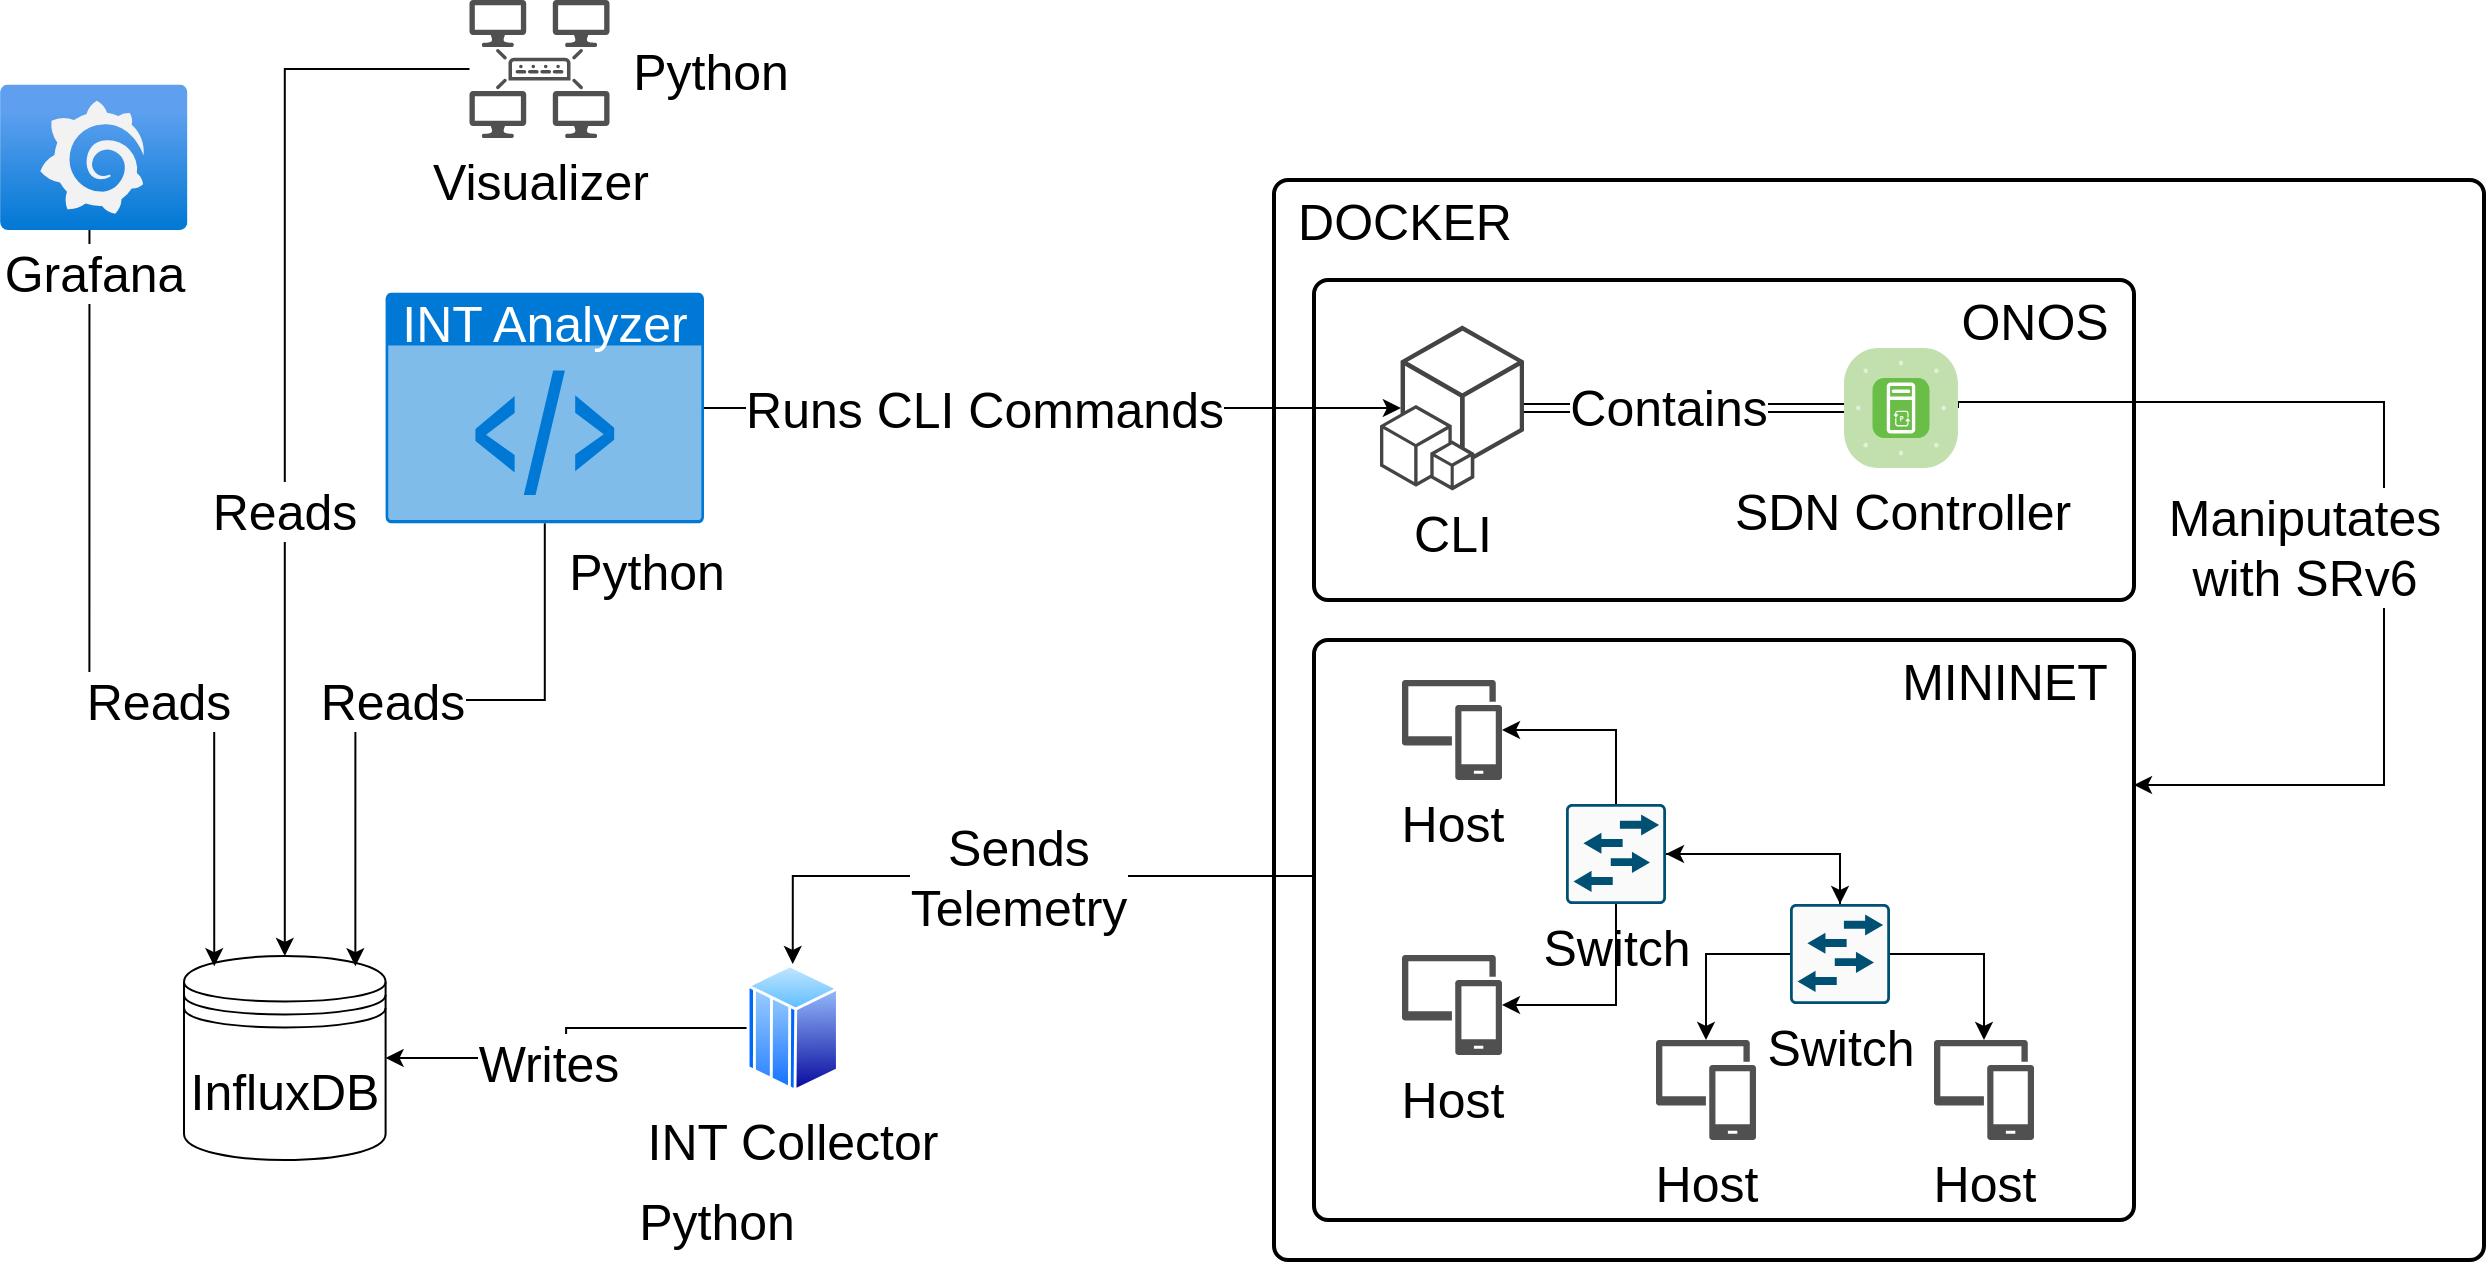 <mxfile version="26.2.2">
  <diagram name="Página-1" id="VqLqr_oehTiEtZfxVfmn">
    <mxGraphModel dx="2867" dy="1201" grid="1" gridSize="10" guides="1" tooltips="1" connect="1" arrows="1" fold="1" page="1" pageScale="1" pageWidth="827" pageHeight="1169" background="none" math="0" shadow="0">
      <root>
        <mxCell id="0" />
        <mxCell id="1" parent="0" />
        <mxCell id="L909cJxihNp31IS73p3x-10" value="" style="rounded=1;whiteSpace=wrap;html=1;absoluteArcSize=1;arcSize=14;strokeWidth=2;fontSize=25;" parent="1" vertex="1">
          <mxGeometry x="485" y="100" width="605" height="540" as="geometry" />
        </mxCell>
        <mxCell id="L909cJxihNp31IS73p3x-8" value="" style="rounded=1;whiteSpace=wrap;html=1;absoluteArcSize=1;arcSize=14;strokeWidth=2;fontSize=25;" parent="1" vertex="1">
          <mxGeometry x="505" y="150" width="410" height="160" as="geometry" />
        </mxCell>
        <mxCell id="yt6BolCJ6O4ZZ3NJw7HE-9" style="edgeStyle=orthogonalEdgeStyle;rounded=0;orthogonalLoop=1;jettySize=auto;html=1;fontSize=25;exitX=0.005;exitY=0.407;exitDx=0;exitDy=0;exitPerimeter=0;entryX=0.5;entryY=0;entryDx=0;entryDy=0;" parent="1" source="L909cJxihNp31IS73p3x-12" target="yt6BolCJ6O4ZZ3NJw7HE-7" edge="1">
          <mxGeometry relative="1" as="geometry">
            <mxPoint x="390" y="680" as="sourcePoint" />
          </mxGeometry>
        </mxCell>
        <mxCell id="yt6BolCJ6O4ZZ3NJw7HE-18" value="Sends&lt;br style=&quot;font-size: 25px;&quot;&gt;Telemetry" style="edgeLabel;html=1;align=center;verticalAlign=middle;resizable=0;points=[];fontSize=25;" parent="yt6BolCJ6O4ZZ3NJw7HE-9" vertex="1" connectable="0">
          <mxGeometry x="0.141" relative="1" as="geometry">
            <mxPoint x="25" as="offset" />
          </mxGeometry>
        </mxCell>
        <mxCell id="yt6BolCJ6O4ZZ3NJw7HE-6" style="edgeStyle=orthogonalEdgeStyle;rounded=0;orthogonalLoop=1;jettySize=auto;html=1;exitX=1;exitY=0.5;exitDx=0;exitDy=0;exitPerimeter=0;fontSize=25;entryX=1;entryY=0.25;entryDx=0;entryDy=0;" parent="1" source="yt6BolCJ6O4ZZ3NJw7HE-2" target="L909cJxihNp31IS73p3x-12" edge="1">
          <mxGeometry relative="1" as="geometry">
            <mxPoint x="985" y="240" as="targetPoint" />
            <Array as="points">
              <mxPoint x="827" y="211" />
              <mxPoint x="1040" y="211" />
              <mxPoint x="1040" y="403" />
            </Array>
          </mxGeometry>
        </mxCell>
        <mxCell id="yt6BolCJ6O4ZZ3NJw7HE-16" value="Maniputates&lt;br style=&quot;font-size: 25px;&quot;&gt;with SRv6" style="edgeLabel;html=1;align=center;verticalAlign=middle;resizable=0;points=[];fontSize=25;" parent="yt6BolCJ6O4ZZ3NJw7HE-6" vertex="1" connectable="0">
          <mxGeometry x="-0.595" y="-3" relative="1" as="geometry">
            <mxPoint x="68" y="69" as="offset" />
          </mxGeometry>
        </mxCell>
        <mxCell id="yt6BolCJ6O4ZZ3NJw7HE-24" value="&lt;font style=&quot;font-size: 25px;&quot; face=&quot;Helvetica&quot;&gt;Contains&lt;/font&gt;" style="edgeStyle=orthogonalEdgeStyle;rounded=0;sketch=0;hachureGap=4;jiggle=2;curveFitting=1;orthogonalLoop=1;jettySize=auto;html=1;entryX=1;entryY=0.5;entryDx=0;entryDy=0;shadow=0;strokeColor=default;fontFamily=Architects Daughter;fontSource=https%3A%2F%2Ffonts.googleapis.com%2Fcss%3Ffamily%3DArchitects%2BDaughter;fontSize=25;exitX=0;exitY=0.5;exitDx=0;exitDy=0;exitPerimeter=0;shape=link;entryPerimeter=0;" parent="1" source="yt6BolCJ6O4ZZ3NJw7HE-2" target="p_7pogcTV9KLCBR6zQ41-2" edge="1">
          <mxGeometry x="0.097" relative="1" as="geometry">
            <Array as="points">
              <mxPoint x="663" y="214" />
            </Array>
            <mxPoint as="offset" />
          </mxGeometry>
        </mxCell>
        <mxCell id="yt6BolCJ6O4ZZ3NJw7HE-2" value="SDN Controller" style="verticalLabelPosition=bottom;sketch=0;html=1;fillColor=#6ABD46;strokeColor=#ffffff;verticalAlign=top;align=center;points=[[0.085,0.085,0],[0.915,0.085,0],[0.915,0.915,0],[0.085,0.915,0],[0.25,0,0],[0.5,0,0],[0.75,0,0],[1,0.25,0],[1,0.5,0],[1,0.75,0],[0.75,1,0],[0.5,1,0],[0.25,1,0],[0,0.75,0],[0,0.5,0],[0,0.25,0]];pointerEvents=1;shape=mxgraph.cisco_safe.compositeIcon;bgIcon=mxgraph.cisco_safe.architecture.generic_appliance;resIcon=mxgraph.cisco_safe.architecture.aci_controller;fontSize=25;" parent="1" vertex="1">
          <mxGeometry x="770" y="184" width="57" height="60" as="geometry" />
        </mxCell>
        <mxCell id="yt6BolCJ6O4ZZ3NJw7HE-4" value="InfluxDB" style="shape=datastore;whiteSpace=wrap;html=1;fontSize=25;" parent="1" vertex="1">
          <mxGeometry x="-60" y="488" width="100.8" height="102" as="geometry" />
        </mxCell>
        <mxCell id="yt6BolCJ6O4ZZ3NJw7HE-13" style="edgeStyle=orthogonalEdgeStyle;rounded=0;orthogonalLoop=1;jettySize=auto;html=1;fontSize=25;exitX=0.477;exitY=0.961;exitDx=0;exitDy=0;exitPerimeter=0;entryX=0.15;entryY=0.05;entryDx=0;entryDy=0;entryPerimeter=0;" parent="1" source="yt6BolCJ6O4ZZ3NJw7HE-5" target="yt6BolCJ6O4ZZ3NJw7HE-4" edge="1">
          <mxGeometry relative="1" as="geometry">
            <Array as="points">
              <mxPoint x="-107" y="360" />
              <mxPoint x="-45" y="360" />
            </Array>
            <mxPoint x="-28" y="410" as="targetPoint" />
          </mxGeometry>
        </mxCell>
        <mxCell id="yt6BolCJ6O4ZZ3NJw7HE-14" value="Reads" style="edgeLabel;html=1;align=center;verticalAlign=middle;resizable=0;points=[];fontSize=25;" parent="yt6BolCJ6O4ZZ3NJw7HE-13" vertex="1" connectable="0">
          <mxGeometry x="0.143" y="3" relative="1" as="geometry">
            <mxPoint x="24" y="3" as="offset" />
          </mxGeometry>
        </mxCell>
        <mxCell id="yt6BolCJ6O4ZZ3NJw7HE-5" value="Grafana" style="aspect=fixed;html=1;points=[];align=center;image;fontSize=25;image=img/lib/azure2/other/Grafana.svg;" parent="1" vertex="1">
          <mxGeometry x="-152" y="52.2" width="93.76" height="72.8" as="geometry" />
        </mxCell>
        <mxCell id="yt6BolCJ6O4ZZ3NJw7HE-8" style="edgeStyle=orthogonalEdgeStyle;rounded=0;orthogonalLoop=1;jettySize=auto;html=1;exitX=0;exitY=0.5;exitDx=0;exitDy=0;entryX=1;entryY=0.5;entryDx=0;entryDy=0;fontSize=25;" parent="1" source="yt6BolCJ6O4ZZ3NJw7HE-7" target="yt6BolCJ6O4ZZ3NJw7HE-4" edge="1">
          <mxGeometry relative="1" as="geometry" />
        </mxCell>
        <mxCell id="yt6BolCJ6O4ZZ3NJw7HE-15" value="Writes" style="edgeLabel;html=1;align=center;verticalAlign=middle;resizable=0;points=[];fontSize=25;" parent="yt6BolCJ6O4ZZ3NJw7HE-8" vertex="1" connectable="0">
          <mxGeometry x="0.175" y="2" relative="1" as="geometry">
            <mxPoint as="offset" />
          </mxGeometry>
        </mxCell>
        <mxCell id="yt6BolCJ6O4ZZ3NJw7HE-7" value="INT Collector" style="aspect=fixed;perimeter=ellipsePerimeter;html=1;align=center;shadow=0;dashed=0;spacingTop=3;image;image=img/lib/active_directory/mainframe_host.svg;fontSize=25;" parent="1" vertex="1">
          <mxGeometry x="221.33" y="491.99" width="46.08" height="64" as="geometry" />
        </mxCell>
        <mxCell id="p_7pogcTV9KLCBR6zQ41-3" value="Reads" style="edgeStyle=orthogonalEdgeStyle;rounded=0;orthogonalLoop=1;jettySize=auto;html=1;exitX=0.5;exitY=1;exitDx=0;exitDy=0;exitPerimeter=0;entryX=0.85;entryY=0.05;entryDx=0;entryDy=0;entryPerimeter=0;fontSize=25;" parent="1" source="p_7pogcTV9KLCBR6zQ41-1" target="yt6BolCJ6O4ZZ3NJw7HE-4" edge="1">
          <mxGeometry x="0.044" relative="1" as="geometry">
            <Array as="points">
              <mxPoint x="121" y="360" />
              <mxPoint x="26" y="360" />
            </Array>
            <mxPoint x="63" y="361" as="targetPoint" />
            <mxPoint as="offset" />
          </mxGeometry>
        </mxCell>
        <mxCell id="p_7pogcTV9KLCBR6zQ41-7" style="edgeStyle=orthogonalEdgeStyle;rounded=0;orthogonalLoop=1;jettySize=auto;html=1;entryX=0.5;entryY=0;entryDx=0;entryDy=0;fontSize=25;" parent="1" source="p_7pogcTV9KLCBR6zQ41-6" target="yt6BolCJ6O4ZZ3NJw7HE-4" edge="1">
          <mxGeometry relative="1" as="geometry">
            <Array as="points">
              <mxPoint x="-10" y="45" />
            </Array>
          </mxGeometry>
        </mxCell>
        <mxCell id="6R4ueeL0Bs8kGJtLsEFX-3" value="&lt;font style=&quot;font-size: 25px;&quot;&gt;Reads&lt;/font&gt;" style="edgeLabel;html=1;align=center;verticalAlign=middle;resizable=0;points=[];fontSize=25;fontFamily=Helvetica;" parent="p_7pogcTV9KLCBR6zQ41-7" vertex="1" connectable="0">
          <mxGeometry x="0.169" y="-1" relative="1" as="geometry">
            <mxPoint as="offset" />
          </mxGeometry>
        </mxCell>
        <mxCell id="p_7pogcTV9KLCBR6zQ41-1" value="INT Analyzer" style="html=1;whiteSpace=wrap;strokeColor=none;fillColor=#0079D6;labelPosition=center;verticalLabelPosition=middle;verticalAlign=top;align=center;fontSize=25;outlineConnect=0;spacingTop=-6;fontColor=#FFFFFF;sketch=0;shape=mxgraph.sitemap.script;" parent="1" vertex="1">
          <mxGeometry x="40.8" y="156.37" width="159.2" height="115.25" as="geometry" />
        </mxCell>
        <mxCell id="p_7pogcTV9KLCBR6zQ41-2" value="CLI" style="outlineConnect=0;dashed=0;verticalLabelPosition=bottom;verticalAlign=top;align=center;html=1;shape=mxgraph.aws3.cli;fillColor=#444444;gradientColor=none;fontSize=25;" parent="1" vertex="1">
          <mxGeometry x="538" y="172.75" width="72" height="82.5" as="geometry" />
        </mxCell>
        <mxCell id="p_7pogcTV9KLCBR6zQ41-4" value="Runs CLI Commands" style="edgeStyle=orthogonalEdgeStyle;rounded=0;orthogonalLoop=1;jettySize=auto;html=1;exitX=1;exitY=0.5;exitDx=0;exitDy=0;exitPerimeter=0;entryX=0.145;entryY=0.5;entryDx=0;entryDy=0;entryPerimeter=0;fontSize=25;" parent="1" source="p_7pogcTV9KLCBR6zQ41-1" target="p_7pogcTV9KLCBR6zQ41-2" edge="1">
          <mxGeometry x="-0.196" relative="1" as="geometry">
            <mxPoint x="194" y="186.4" as="sourcePoint" />
            <mxPoint x="409" y="220" as="targetPoint" />
            <Array as="points">
              <mxPoint x="208" y="214" />
            </Array>
            <mxPoint as="offset" />
          </mxGeometry>
        </mxCell>
        <mxCell id="p_7pogcTV9KLCBR6zQ41-5" value="Python" style="text;html=1;align=center;verticalAlign=middle;resizable=0;points=[];autosize=1;strokeColor=none;fillColor=none;fontSize=25;" parent="1" vertex="1">
          <mxGeometry x="121.33" y="275.25" width="100" height="40" as="geometry" />
        </mxCell>
        <mxCell id="p_7pogcTV9KLCBR6zQ41-6" value="&lt;font style=&quot;font-size: 25px;&quot;&gt;Visualizer&lt;/font&gt;" style="sketch=0;pointerEvents=1;shadow=0;dashed=0;html=1;strokeColor=none;fillColor=#505050;labelPosition=center;verticalLabelPosition=bottom;verticalAlign=top;outlineConnect=0;align=center;shape=mxgraph.office.servers.topology_builder;fontSize=25;" parent="1" vertex="1">
          <mxGeometry x="82.75" y="10" width="70" height="69" as="geometry" />
        </mxCell>
        <mxCell id="L909cJxihNp31IS73p3x-1" value="Python" style="text;html=1;align=center;verticalAlign=middle;resizable=0;points=[];autosize=1;strokeColor=none;fillColor=none;fontSize=25;" parent="1" vertex="1">
          <mxGeometry x="152.75" y="24.5" width="100" height="40" as="geometry" />
        </mxCell>
        <mxCell id="L909cJxihNp31IS73p3x-2" value="Python" style="text;html=1;align=center;verticalAlign=middle;resizable=0;points=[];autosize=1;strokeColor=none;fillColor=none;fontSize=25;" parent="1" vertex="1">
          <mxGeometry x="155.84" y="600" width="100" height="40" as="geometry" />
        </mxCell>
        <mxCell id="L909cJxihNp31IS73p3x-9" value="&lt;font style=&quot;font-size: 25px;&quot;&gt;ONOS&lt;/font&gt;" style="text;html=1;align=center;verticalAlign=middle;resizable=0;points=[];autosize=1;strokeColor=none;fillColor=none;fontSize=25;" parent="1" vertex="1">
          <mxGeometry x="815" y="150" width="100" height="40" as="geometry" />
        </mxCell>
        <mxCell id="L909cJxihNp31IS73p3x-11" value="&lt;font style=&quot;font-size: 25px;&quot;&gt;DOCKER&lt;/font&gt;" style="text;html=1;align=center;verticalAlign=middle;resizable=0;points=[];autosize=1;strokeColor=none;fillColor=none;fontSize=25;" parent="1" vertex="1">
          <mxGeometry x="485" y="100" width="130" height="40" as="geometry" />
        </mxCell>
        <mxCell id="L909cJxihNp31IS73p3x-12" value="" style="rounded=1;whiteSpace=wrap;html=1;absoluteArcSize=1;arcSize=14;strokeWidth=2;fontSize=25;" parent="1" vertex="1">
          <mxGeometry x="505" y="330" width="410" height="290" as="geometry" />
        </mxCell>
        <mxCell id="L909cJxihNp31IS73p3x-15" value="&lt;font style=&quot;font-size: 25px;&quot;&gt;MININET&lt;/font&gt;" style="text;html=1;align=center;verticalAlign=middle;resizable=0;points=[];autosize=1;strokeColor=none;fillColor=none;fontSize=25;" parent="1" vertex="1">
          <mxGeometry x="785" y="330" width="130" height="40" as="geometry" />
        </mxCell>
        <mxCell id="L909cJxihNp31IS73p3x-16" value="&lt;font style=&quot;font-size: 25px;&quot;&gt;Switch&lt;/font&gt;" style="sketch=0;points=[[0.015,0.015,0],[0.985,0.015,0],[0.985,0.985,0],[0.015,0.985,0],[0.25,0,0],[0.5,0,0],[0.75,0,0],[1,0.25,0],[1,0.5,0],[1,0.75,0],[0.75,1,0],[0.5,1,0],[0.25,1,0],[0,0.75,0],[0,0.5,0],[0,0.25,0]];verticalLabelPosition=bottom;html=1;verticalAlign=top;aspect=fixed;align=center;pointerEvents=1;shape=mxgraph.cisco19.rect;prIcon=l2_switch;fillColor=#FAFAFA;strokeColor=#005073;fontSize=25;" parent="1" vertex="1">
          <mxGeometry x="743" y="462" width="50" height="50" as="geometry" />
        </mxCell>
        <mxCell id="L909cJxihNp31IS73p3x-18" value="&lt;font style=&quot;font-size: 25px;&quot;&gt;Host&lt;/font&gt;" style="sketch=0;pointerEvents=1;shadow=0;dashed=0;html=1;strokeColor=none;labelPosition=center;verticalLabelPosition=bottom;verticalAlign=top;align=center;fillColor=#505050;shape=mxgraph.mscae.intune.device_group;fontSize=25;" parent="1" vertex="1">
          <mxGeometry x="676" y="530" width="50" height="50" as="geometry" />
        </mxCell>
        <mxCell id="L909cJxihNp31IS73p3x-19" value="&lt;font style=&quot;font-size: 25px;&quot;&gt;Host&lt;/font&gt;" style="sketch=0;pointerEvents=1;shadow=0;dashed=0;html=1;strokeColor=none;labelPosition=center;verticalLabelPosition=bottom;verticalAlign=top;align=center;fillColor=#505050;shape=mxgraph.mscae.intune.device_group;fontSize=25;" parent="1" vertex="1">
          <mxGeometry x="815" y="530" width="50" height="50" as="geometry" />
        </mxCell>
        <mxCell id="L909cJxihNp31IS73p3x-21" value="&lt;font style=&quot;font-size: 25px;&quot;&gt;Switch&lt;/font&gt;" style="sketch=0;points=[[0.015,0.015,0],[0.985,0.015,0],[0.985,0.985,0],[0.015,0.985,0],[0.25,0,0],[0.5,0,0],[0.75,0,0],[1,0.25,0],[1,0.5,0],[1,0.75,0],[0.75,1,0],[0.5,1,0],[0.25,1,0],[0,0.75,0],[0,0.5,0],[0,0.25,0]];verticalLabelPosition=bottom;html=1;verticalAlign=top;aspect=fixed;align=center;pointerEvents=1;shape=mxgraph.cisco19.rect;prIcon=l2_switch;fillColor=#FAFAFA;strokeColor=#005073;fontSize=25;" parent="1" vertex="1">
          <mxGeometry x="631" y="412" width="50" height="50" as="geometry" />
        </mxCell>
        <mxCell id="L909cJxihNp31IS73p3x-24" value="&lt;font style=&quot;font-size: 25px;&quot;&gt;Host&lt;/font&gt;" style="sketch=0;pointerEvents=1;shadow=0;dashed=0;html=1;strokeColor=none;labelPosition=center;verticalLabelPosition=bottom;verticalAlign=top;align=center;fillColor=#505050;shape=mxgraph.mscae.intune.device_group;fontSize=25;" parent="1" vertex="1">
          <mxGeometry x="549" y="487.5" width="50" height="50" as="geometry" />
        </mxCell>
        <mxCell id="L909cJxihNp31IS73p3x-25" value="&lt;font style=&quot;font-size: 25px;&quot;&gt;Host&lt;/font&gt;" style="sketch=0;pointerEvents=1;shadow=0;dashed=0;html=1;strokeColor=none;labelPosition=center;verticalLabelPosition=bottom;verticalAlign=top;align=center;fillColor=#505050;shape=mxgraph.mscae.intune.device_group;fontSize=25;" parent="1" vertex="1">
          <mxGeometry x="549" y="350" width="50" height="50" as="geometry" />
        </mxCell>
        <mxCell id="L909cJxihNp31IS73p3x-27" style="edgeStyle=orthogonalEdgeStyle;rounded=0;orthogonalLoop=1;jettySize=auto;html=1;exitX=1;exitY=0.5;exitDx=0;exitDy=0;exitPerimeter=0;entryX=0.5;entryY=0;entryDx=0;entryDy=0;entryPerimeter=0;fontSize=25;" parent="1" source="L909cJxihNp31IS73p3x-16" target="L909cJxihNp31IS73p3x-19" edge="1">
          <mxGeometry relative="1" as="geometry" />
        </mxCell>
        <mxCell id="L909cJxihNp31IS73p3x-28" style="edgeStyle=orthogonalEdgeStyle;rounded=0;orthogonalLoop=1;jettySize=auto;html=1;exitX=0.5;exitY=0;exitDx=0;exitDy=0;exitPerimeter=0;entryX=1;entryY=0.5;entryDx=0;entryDy=0;entryPerimeter=0;fontSize=25;" parent="1" source="L909cJxihNp31IS73p3x-16" target="L909cJxihNp31IS73p3x-21" edge="1">
          <mxGeometry relative="1" as="geometry" />
        </mxCell>
        <mxCell id="L909cJxihNp31IS73p3x-29" style="edgeStyle=orthogonalEdgeStyle;rounded=0;orthogonalLoop=1;jettySize=auto;html=1;exitX=0;exitY=0.5;exitDx=0;exitDy=0;exitPerimeter=0;entryX=0.5;entryY=0;entryDx=0;entryDy=0;entryPerimeter=0;fontSize=25;" parent="1" source="L909cJxihNp31IS73p3x-16" target="L909cJxihNp31IS73p3x-18" edge="1">
          <mxGeometry relative="1" as="geometry" />
        </mxCell>
        <mxCell id="L909cJxihNp31IS73p3x-30" style="edgeStyle=orthogonalEdgeStyle;rounded=0;orthogonalLoop=1;jettySize=auto;html=1;exitX=0.5;exitY=0;exitDx=0;exitDy=0;exitPerimeter=0;entryX=1;entryY=0.5;entryDx=0;entryDy=0;entryPerimeter=0;fontSize=25;" parent="1" source="L909cJxihNp31IS73p3x-21" target="L909cJxihNp31IS73p3x-25" edge="1">
          <mxGeometry relative="1" as="geometry" />
        </mxCell>
        <mxCell id="L909cJxihNp31IS73p3x-31" style="edgeStyle=orthogonalEdgeStyle;rounded=0;orthogonalLoop=1;jettySize=auto;html=1;exitX=0.5;exitY=1;exitDx=0;exitDy=0;exitPerimeter=0;entryX=1;entryY=0.5;entryDx=0;entryDy=0;entryPerimeter=0;fontSize=25;" parent="1" source="L909cJxihNp31IS73p3x-21" target="L909cJxihNp31IS73p3x-24" edge="1">
          <mxGeometry relative="1" as="geometry" />
        </mxCell>
        <mxCell id="L909cJxihNp31IS73p3x-32" style="edgeStyle=orthogonalEdgeStyle;rounded=0;orthogonalLoop=1;jettySize=auto;html=1;exitX=1;exitY=0.5;exitDx=0;exitDy=0;exitPerimeter=0;entryX=0.5;entryY=0;entryDx=0;entryDy=0;entryPerimeter=0;fontSize=25;" parent="1" source="L909cJxihNp31IS73p3x-21" target="L909cJxihNp31IS73p3x-16" edge="1">
          <mxGeometry relative="1" as="geometry" />
        </mxCell>
      </root>
    </mxGraphModel>
  </diagram>
</mxfile>
